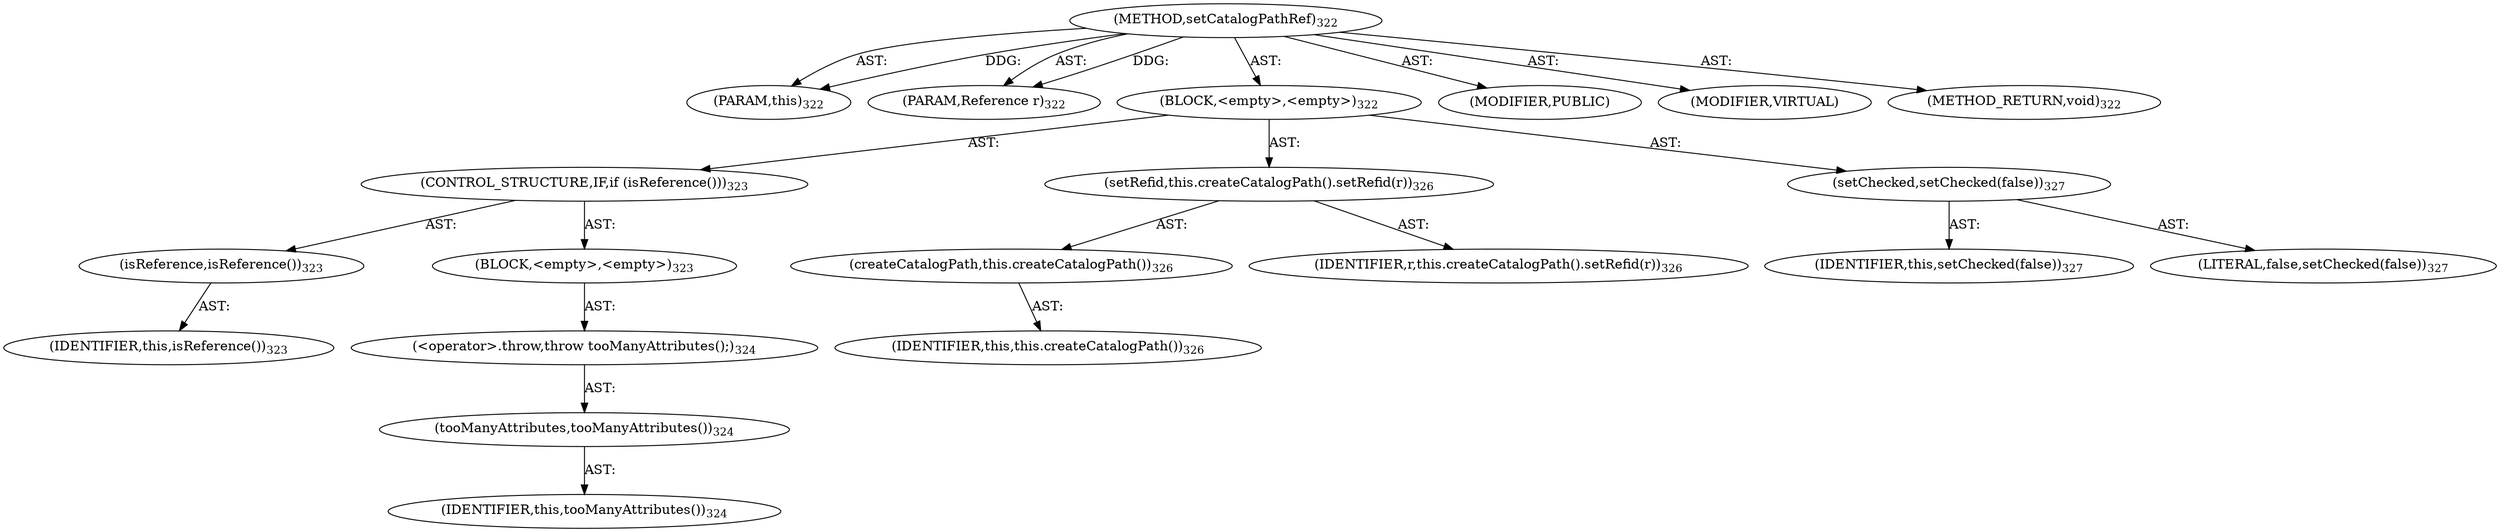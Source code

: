 digraph "setCatalogPathRef" {  
"111669149704" [label = <(METHOD,setCatalogPathRef)<SUB>322</SUB>> ]
"115964116999" [label = <(PARAM,this)<SUB>322</SUB>> ]
"115964117027" [label = <(PARAM,Reference r)<SUB>322</SUB>> ]
"25769803793" [label = <(BLOCK,&lt;empty&gt;,&lt;empty&gt;)<SUB>322</SUB>> ]
"47244640265" [label = <(CONTROL_STRUCTURE,IF,if (isReference()))<SUB>323</SUB>> ]
"30064771133" [label = <(isReference,isReference())<SUB>323</SUB>> ]
"68719476764" [label = <(IDENTIFIER,this,isReference())<SUB>323</SUB>> ]
"25769803794" [label = <(BLOCK,&lt;empty&gt;,&lt;empty&gt;)<SUB>323</SUB>> ]
"30064771134" [label = <(&lt;operator&gt;.throw,throw tooManyAttributes();)<SUB>324</SUB>> ]
"30064771135" [label = <(tooManyAttributes,tooManyAttributes())<SUB>324</SUB>> ]
"68719476765" [label = <(IDENTIFIER,this,tooManyAttributes())<SUB>324</SUB>> ]
"30064771136" [label = <(setRefid,this.createCatalogPath().setRefid(r))<SUB>326</SUB>> ]
"30064771137" [label = <(createCatalogPath,this.createCatalogPath())<SUB>326</SUB>> ]
"68719476766" [label = <(IDENTIFIER,this,this.createCatalogPath())<SUB>326</SUB>> ]
"68719476866" [label = <(IDENTIFIER,r,this.createCatalogPath().setRefid(r))<SUB>326</SUB>> ]
"30064771138" [label = <(setChecked,setChecked(false))<SUB>327</SUB>> ]
"68719476767" [label = <(IDENTIFIER,this,setChecked(false))<SUB>327</SUB>> ]
"90194313225" [label = <(LITERAL,false,setChecked(false))<SUB>327</SUB>> ]
"133143986201" [label = <(MODIFIER,PUBLIC)> ]
"133143986202" [label = <(MODIFIER,VIRTUAL)> ]
"128849018888" [label = <(METHOD_RETURN,void)<SUB>322</SUB>> ]
  "111669149704" -> "115964116999"  [ label = "AST: "] 
  "111669149704" -> "115964117027"  [ label = "AST: "] 
  "111669149704" -> "25769803793"  [ label = "AST: "] 
  "111669149704" -> "133143986201"  [ label = "AST: "] 
  "111669149704" -> "133143986202"  [ label = "AST: "] 
  "111669149704" -> "128849018888"  [ label = "AST: "] 
  "25769803793" -> "47244640265"  [ label = "AST: "] 
  "25769803793" -> "30064771136"  [ label = "AST: "] 
  "25769803793" -> "30064771138"  [ label = "AST: "] 
  "47244640265" -> "30064771133"  [ label = "AST: "] 
  "47244640265" -> "25769803794"  [ label = "AST: "] 
  "30064771133" -> "68719476764"  [ label = "AST: "] 
  "25769803794" -> "30064771134"  [ label = "AST: "] 
  "30064771134" -> "30064771135"  [ label = "AST: "] 
  "30064771135" -> "68719476765"  [ label = "AST: "] 
  "30064771136" -> "30064771137"  [ label = "AST: "] 
  "30064771136" -> "68719476866"  [ label = "AST: "] 
  "30064771137" -> "68719476766"  [ label = "AST: "] 
  "30064771138" -> "68719476767"  [ label = "AST: "] 
  "30064771138" -> "90194313225"  [ label = "AST: "] 
  "111669149704" -> "115964116999"  [ label = "DDG: "] 
  "111669149704" -> "115964117027"  [ label = "DDG: "] 
}
